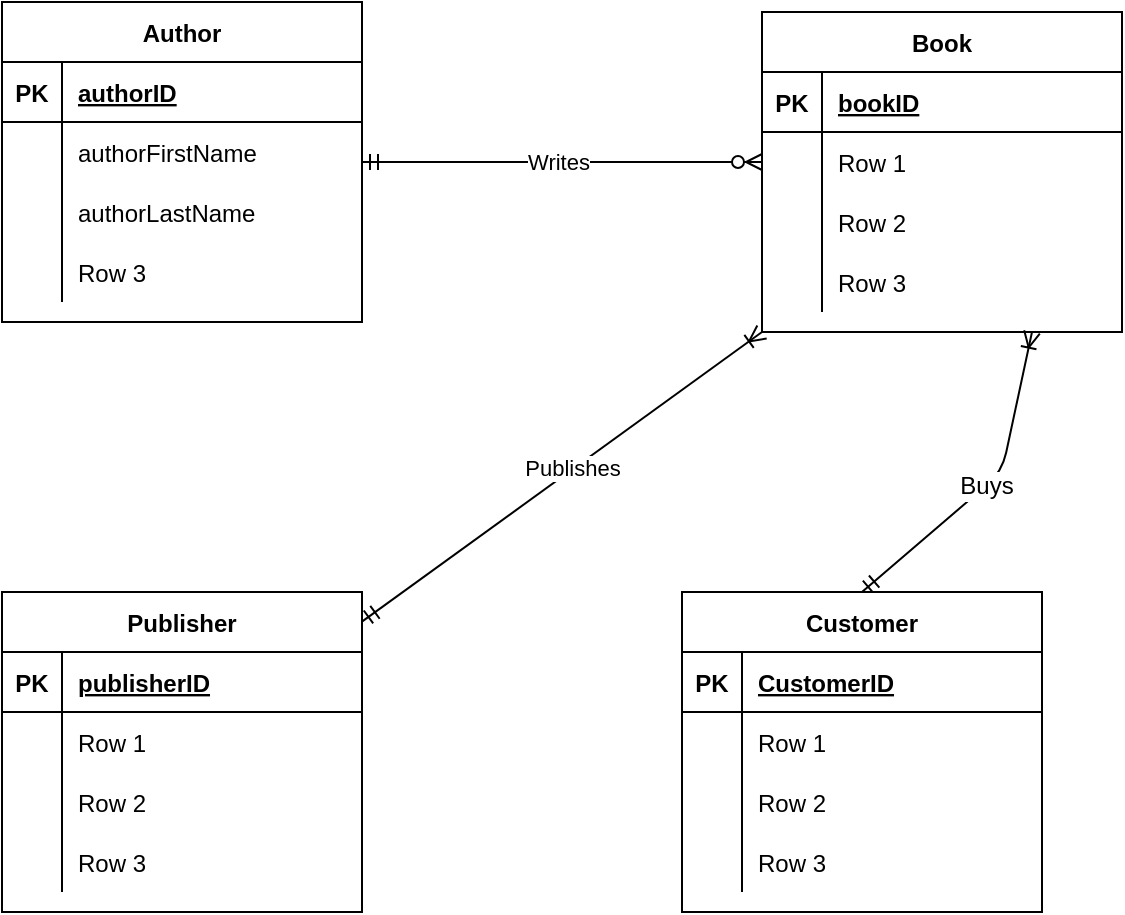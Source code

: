 <mxfile version="13.6.9" type="github">
  <diagram id="lp7pzZUwaLm7XAebwCLD" name="Page-1">
    <mxGraphModel dx="745" dy="654" grid="1" gridSize="10" guides="1" tooltips="1" connect="1" arrows="1" fold="1" page="1" pageScale="1" pageWidth="850" pageHeight="1100" math="0" shadow="0">
      <root>
        <mxCell id="0" />
        <mxCell id="1" parent="0" />
        <mxCell id="WMdSiYsk_7yJCBq60dbt-70" value="" style="edgeStyle=entityRelationEdgeStyle;fontSize=12;html=1;endArrow=ERzeroToMany;endFill=1;exitX=1;exitY=0.5;exitDx=0;exitDy=0;entryX=0;entryY=0.5;entryDx=0;entryDy=0;startArrow=ERmandOne;startFill=0;" edge="1" parent="1" source="WMdSiYsk_7yJCBq60dbt-1" target="WMdSiYsk_7yJCBq60dbt-35">
          <mxGeometry width="100" height="100" relative="1" as="geometry">
            <mxPoint x="370" y="400" as="sourcePoint" />
            <mxPoint x="480" y="400" as="targetPoint" />
          </mxGeometry>
        </mxCell>
        <mxCell id="WMdSiYsk_7yJCBq60dbt-76" value="Writes" style="edgeLabel;html=1;align=center;verticalAlign=middle;resizable=0;points=[];" vertex="1" connectable="0" parent="WMdSiYsk_7yJCBq60dbt-70">
          <mxGeometry x="-0.027" relative="1" as="geometry">
            <mxPoint as="offset" />
          </mxGeometry>
        </mxCell>
        <mxCell id="WMdSiYsk_7yJCBq60dbt-1" value="Author" style="shape=table;startSize=30;container=1;collapsible=1;childLayout=tableLayout;fixedRows=1;rowLines=0;fontStyle=1;align=center;resizeLast=1;" vertex="1" parent="1">
          <mxGeometry x="140" y="335" width="180" height="160" as="geometry" />
        </mxCell>
        <mxCell id="WMdSiYsk_7yJCBq60dbt-2" value="" style="shape=partialRectangle;collapsible=0;dropTarget=0;pointerEvents=0;fillColor=none;top=0;left=0;bottom=1;right=0;points=[[0,0.5],[1,0.5]];portConstraint=eastwest;" vertex="1" parent="WMdSiYsk_7yJCBq60dbt-1">
          <mxGeometry y="30" width="180" height="30" as="geometry" />
        </mxCell>
        <mxCell id="WMdSiYsk_7yJCBq60dbt-3" value="PK" style="shape=partialRectangle;connectable=0;fillColor=none;top=0;left=0;bottom=0;right=0;fontStyle=1;overflow=hidden;" vertex="1" parent="WMdSiYsk_7yJCBq60dbt-2">
          <mxGeometry width="30" height="30" as="geometry" />
        </mxCell>
        <mxCell id="WMdSiYsk_7yJCBq60dbt-4" value="authorID" style="shape=partialRectangle;connectable=0;fillColor=none;top=0;left=0;bottom=0;right=0;align=left;spacingLeft=6;fontStyle=5;overflow=hidden;" vertex="1" parent="WMdSiYsk_7yJCBq60dbt-2">
          <mxGeometry x="30" width="150" height="30" as="geometry" />
        </mxCell>
        <mxCell id="WMdSiYsk_7yJCBq60dbt-5" value="" style="shape=partialRectangle;collapsible=0;dropTarget=0;pointerEvents=0;fillColor=none;top=0;left=0;bottom=0;right=0;points=[[0,0.5],[1,0.5]];portConstraint=eastwest;" vertex="1" parent="WMdSiYsk_7yJCBq60dbt-1">
          <mxGeometry y="60" width="180" height="30" as="geometry" />
        </mxCell>
        <mxCell id="WMdSiYsk_7yJCBq60dbt-6" value="" style="shape=partialRectangle;connectable=0;fillColor=none;top=0;left=0;bottom=0;right=0;editable=1;overflow=hidden;" vertex="1" parent="WMdSiYsk_7yJCBq60dbt-5">
          <mxGeometry width="30" height="30" as="geometry" />
        </mxCell>
        <mxCell id="WMdSiYsk_7yJCBq60dbt-7" value="authorFirstName" style="shape=partialRectangle;connectable=0;fillColor=none;top=0;left=0;bottom=0;right=0;align=left;spacingLeft=6;overflow=hidden;" vertex="1" parent="WMdSiYsk_7yJCBq60dbt-5">
          <mxGeometry x="30" width="150" height="30" as="geometry" />
        </mxCell>
        <mxCell id="WMdSiYsk_7yJCBq60dbt-8" value="" style="shape=partialRectangle;collapsible=0;dropTarget=0;pointerEvents=0;fillColor=none;top=0;left=0;bottom=0;right=0;points=[[0,0.5],[1,0.5]];portConstraint=eastwest;" vertex="1" parent="WMdSiYsk_7yJCBq60dbt-1">
          <mxGeometry y="90" width="180" height="30" as="geometry" />
        </mxCell>
        <mxCell id="WMdSiYsk_7yJCBq60dbt-9" value="" style="shape=partialRectangle;connectable=0;fillColor=none;top=0;left=0;bottom=0;right=0;editable=1;overflow=hidden;" vertex="1" parent="WMdSiYsk_7yJCBq60dbt-8">
          <mxGeometry width="30" height="30" as="geometry" />
        </mxCell>
        <mxCell id="WMdSiYsk_7yJCBq60dbt-10" value="authorLastName" style="shape=partialRectangle;connectable=0;fillColor=none;top=0;left=0;bottom=0;right=0;align=left;spacingLeft=6;overflow=hidden;" vertex="1" parent="WMdSiYsk_7yJCBq60dbt-8">
          <mxGeometry x="30" width="150" height="30" as="geometry" />
        </mxCell>
        <mxCell id="WMdSiYsk_7yJCBq60dbt-11" value="" style="shape=partialRectangle;collapsible=0;dropTarget=0;pointerEvents=0;fillColor=none;top=0;left=0;bottom=0;right=0;points=[[0,0.5],[1,0.5]];portConstraint=eastwest;" vertex="1" parent="WMdSiYsk_7yJCBq60dbt-1">
          <mxGeometry y="120" width="180" height="30" as="geometry" />
        </mxCell>
        <mxCell id="WMdSiYsk_7yJCBq60dbt-12" value="" style="shape=partialRectangle;connectable=0;fillColor=none;top=0;left=0;bottom=0;right=0;editable=1;overflow=hidden;" vertex="1" parent="WMdSiYsk_7yJCBq60dbt-11">
          <mxGeometry width="30" height="30" as="geometry" />
        </mxCell>
        <mxCell id="WMdSiYsk_7yJCBq60dbt-13" value="Row 3" style="shape=partialRectangle;connectable=0;fillColor=none;top=0;left=0;bottom=0;right=0;align=left;spacingLeft=6;overflow=hidden;" vertex="1" parent="WMdSiYsk_7yJCBq60dbt-11">
          <mxGeometry x="30" width="150" height="30" as="geometry" />
        </mxCell>
        <mxCell id="WMdSiYsk_7yJCBq60dbt-44" value="Publisher" style="shape=table;startSize=30;container=1;collapsible=1;childLayout=tableLayout;fixedRows=1;rowLines=0;fontStyle=1;align=center;resizeLast=1;" vertex="1" parent="1">
          <mxGeometry x="140" y="630" width="180" height="160" as="geometry" />
        </mxCell>
        <mxCell id="WMdSiYsk_7yJCBq60dbt-45" value="" style="shape=partialRectangle;collapsible=0;dropTarget=0;pointerEvents=0;fillColor=none;top=0;left=0;bottom=1;right=0;points=[[0,0.5],[1,0.5]];portConstraint=eastwest;" vertex="1" parent="WMdSiYsk_7yJCBq60dbt-44">
          <mxGeometry y="30" width="180" height="30" as="geometry" />
        </mxCell>
        <mxCell id="WMdSiYsk_7yJCBq60dbt-46" value="PK" style="shape=partialRectangle;connectable=0;fillColor=none;top=0;left=0;bottom=0;right=0;fontStyle=1;overflow=hidden;" vertex="1" parent="WMdSiYsk_7yJCBq60dbt-45">
          <mxGeometry width="30" height="30" as="geometry" />
        </mxCell>
        <mxCell id="WMdSiYsk_7yJCBq60dbt-47" value="publisherID" style="shape=partialRectangle;connectable=0;fillColor=none;top=0;left=0;bottom=0;right=0;align=left;spacingLeft=6;fontStyle=5;overflow=hidden;" vertex="1" parent="WMdSiYsk_7yJCBq60dbt-45">
          <mxGeometry x="30" width="150" height="30" as="geometry" />
        </mxCell>
        <mxCell id="WMdSiYsk_7yJCBq60dbt-48" value="" style="shape=partialRectangle;collapsible=0;dropTarget=0;pointerEvents=0;fillColor=none;top=0;left=0;bottom=0;right=0;points=[[0,0.5],[1,0.5]];portConstraint=eastwest;" vertex="1" parent="WMdSiYsk_7yJCBq60dbt-44">
          <mxGeometry y="60" width="180" height="30" as="geometry" />
        </mxCell>
        <mxCell id="WMdSiYsk_7yJCBq60dbt-49" value="" style="shape=partialRectangle;connectable=0;fillColor=none;top=0;left=0;bottom=0;right=0;editable=1;overflow=hidden;" vertex="1" parent="WMdSiYsk_7yJCBq60dbt-48">
          <mxGeometry width="30" height="30" as="geometry" />
        </mxCell>
        <mxCell id="WMdSiYsk_7yJCBq60dbt-50" value="Row 1" style="shape=partialRectangle;connectable=0;fillColor=none;top=0;left=0;bottom=0;right=0;align=left;spacingLeft=6;overflow=hidden;" vertex="1" parent="WMdSiYsk_7yJCBq60dbt-48">
          <mxGeometry x="30" width="150" height="30" as="geometry" />
        </mxCell>
        <mxCell id="WMdSiYsk_7yJCBq60dbt-51" value="" style="shape=partialRectangle;collapsible=0;dropTarget=0;pointerEvents=0;fillColor=none;top=0;left=0;bottom=0;right=0;points=[[0,0.5],[1,0.5]];portConstraint=eastwest;" vertex="1" parent="WMdSiYsk_7yJCBq60dbt-44">
          <mxGeometry y="90" width="180" height="30" as="geometry" />
        </mxCell>
        <mxCell id="WMdSiYsk_7yJCBq60dbt-52" value="" style="shape=partialRectangle;connectable=0;fillColor=none;top=0;left=0;bottom=0;right=0;editable=1;overflow=hidden;" vertex="1" parent="WMdSiYsk_7yJCBq60dbt-51">
          <mxGeometry width="30" height="30" as="geometry" />
        </mxCell>
        <mxCell id="WMdSiYsk_7yJCBq60dbt-53" value="Row 2" style="shape=partialRectangle;connectable=0;fillColor=none;top=0;left=0;bottom=0;right=0;align=left;spacingLeft=6;overflow=hidden;" vertex="1" parent="WMdSiYsk_7yJCBq60dbt-51">
          <mxGeometry x="30" width="150" height="30" as="geometry" />
        </mxCell>
        <mxCell id="WMdSiYsk_7yJCBq60dbt-54" value="" style="shape=partialRectangle;collapsible=0;dropTarget=0;pointerEvents=0;fillColor=none;top=0;left=0;bottom=0;right=0;points=[[0,0.5],[1,0.5]];portConstraint=eastwest;" vertex="1" parent="WMdSiYsk_7yJCBq60dbt-44">
          <mxGeometry y="120" width="180" height="30" as="geometry" />
        </mxCell>
        <mxCell id="WMdSiYsk_7yJCBq60dbt-55" value="" style="shape=partialRectangle;connectable=0;fillColor=none;top=0;left=0;bottom=0;right=0;editable=1;overflow=hidden;" vertex="1" parent="WMdSiYsk_7yJCBq60dbt-54">
          <mxGeometry width="30" height="30" as="geometry" />
        </mxCell>
        <mxCell id="WMdSiYsk_7yJCBq60dbt-56" value="Row 3" style="shape=partialRectangle;connectable=0;fillColor=none;top=0;left=0;bottom=0;right=0;align=left;spacingLeft=6;overflow=hidden;" vertex="1" parent="WMdSiYsk_7yJCBq60dbt-54">
          <mxGeometry x="30" width="150" height="30" as="geometry" />
        </mxCell>
        <mxCell id="WMdSiYsk_7yJCBq60dbt-74" value="" style="fontSize=12;html=1;endArrow=ERoneToMany;entryX=0;entryY=1;entryDx=0;entryDy=0;startArrow=ERmandOne;startFill=0;" edge="1" parent="1" source="WMdSiYsk_7yJCBq60dbt-44" target="WMdSiYsk_7yJCBq60dbt-31">
          <mxGeometry width="100" height="100" relative="1" as="geometry">
            <mxPoint x="250" y="590" as="sourcePoint" />
            <mxPoint x="490" y="480" as="targetPoint" />
          </mxGeometry>
        </mxCell>
        <mxCell id="WMdSiYsk_7yJCBq60dbt-77" value="Publishes" style="edgeLabel;html=1;align=center;verticalAlign=middle;resizable=0;points=[];" vertex="1" connectable="0" parent="WMdSiYsk_7yJCBq60dbt-74">
          <mxGeometry x="0.047" y="1" relative="1" as="geometry">
            <mxPoint as="offset" />
          </mxGeometry>
        </mxCell>
        <mxCell id="WMdSiYsk_7yJCBq60dbt-75" value="Buys" style="fontSize=12;html=1;endArrow=ERoneToMany;exitX=0.5;exitY=0;exitDx=0;exitDy=0;entryX=0.75;entryY=1;entryDx=0;entryDy=0;startArrow=ERmandOne;startFill=0;" edge="1" parent="1" source="WMdSiYsk_7yJCBq60dbt-57" target="WMdSiYsk_7yJCBq60dbt-31">
          <mxGeometry width="100" height="100" relative="1" as="geometry">
            <mxPoint x="390" y="700" as="sourcePoint" />
            <mxPoint x="490" y="600" as="targetPoint" />
            <Array as="points">
              <mxPoint x="640" y="570" />
            </Array>
          </mxGeometry>
        </mxCell>
        <mxCell id="WMdSiYsk_7yJCBq60dbt-57" value="Customer" style="shape=table;startSize=30;container=1;collapsible=1;childLayout=tableLayout;fixedRows=1;rowLines=0;fontStyle=1;align=center;resizeLast=1;" vertex="1" parent="1">
          <mxGeometry x="480" y="630" width="180" height="160" as="geometry" />
        </mxCell>
        <mxCell id="WMdSiYsk_7yJCBq60dbt-58" value="" style="shape=partialRectangle;collapsible=0;dropTarget=0;pointerEvents=0;fillColor=none;top=0;left=0;bottom=1;right=0;points=[[0,0.5],[1,0.5]];portConstraint=eastwest;" vertex="1" parent="WMdSiYsk_7yJCBq60dbt-57">
          <mxGeometry y="30" width="180" height="30" as="geometry" />
        </mxCell>
        <mxCell id="WMdSiYsk_7yJCBq60dbt-59" value="PK" style="shape=partialRectangle;connectable=0;fillColor=none;top=0;left=0;bottom=0;right=0;fontStyle=1;overflow=hidden;" vertex="1" parent="WMdSiYsk_7yJCBq60dbt-58">
          <mxGeometry width="30" height="30" as="geometry" />
        </mxCell>
        <mxCell id="WMdSiYsk_7yJCBq60dbt-60" value="CustomerID" style="shape=partialRectangle;connectable=0;fillColor=none;top=0;left=0;bottom=0;right=0;align=left;spacingLeft=6;fontStyle=5;overflow=hidden;" vertex="1" parent="WMdSiYsk_7yJCBq60dbt-58">
          <mxGeometry x="30" width="150" height="30" as="geometry" />
        </mxCell>
        <mxCell id="WMdSiYsk_7yJCBq60dbt-61" value="" style="shape=partialRectangle;collapsible=0;dropTarget=0;pointerEvents=0;fillColor=none;top=0;left=0;bottom=0;right=0;points=[[0,0.5],[1,0.5]];portConstraint=eastwest;" vertex="1" parent="WMdSiYsk_7yJCBq60dbt-57">
          <mxGeometry y="60" width="180" height="30" as="geometry" />
        </mxCell>
        <mxCell id="WMdSiYsk_7yJCBq60dbt-62" value="" style="shape=partialRectangle;connectable=0;fillColor=none;top=0;left=0;bottom=0;right=0;editable=1;overflow=hidden;" vertex="1" parent="WMdSiYsk_7yJCBq60dbt-61">
          <mxGeometry width="30" height="30" as="geometry" />
        </mxCell>
        <mxCell id="WMdSiYsk_7yJCBq60dbt-63" value="Row 1" style="shape=partialRectangle;connectable=0;fillColor=none;top=0;left=0;bottom=0;right=0;align=left;spacingLeft=6;overflow=hidden;" vertex="1" parent="WMdSiYsk_7yJCBq60dbt-61">
          <mxGeometry x="30" width="150" height="30" as="geometry" />
        </mxCell>
        <mxCell id="WMdSiYsk_7yJCBq60dbt-64" value="" style="shape=partialRectangle;collapsible=0;dropTarget=0;pointerEvents=0;fillColor=none;top=0;left=0;bottom=0;right=0;points=[[0,0.5],[1,0.5]];portConstraint=eastwest;" vertex="1" parent="WMdSiYsk_7yJCBq60dbt-57">
          <mxGeometry y="90" width="180" height="30" as="geometry" />
        </mxCell>
        <mxCell id="WMdSiYsk_7yJCBq60dbt-65" value="" style="shape=partialRectangle;connectable=0;fillColor=none;top=0;left=0;bottom=0;right=0;editable=1;overflow=hidden;" vertex="1" parent="WMdSiYsk_7yJCBq60dbt-64">
          <mxGeometry width="30" height="30" as="geometry" />
        </mxCell>
        <mxCell id="WMdSiYsk_7yJCBq60dbt-66" value="Row 2" style="shape=partialRectangle;connectable=0;fillColor=none;top=0;left=0;bottom=0;right=0;align=left;spacingLeft=6;overflow=hidden;" vertex="1" parent="WMdSiYsk_7yJCBq60dbt-64">
          <mxGeometry x="30" width="150" height="30" as="geometry" />
        </mxCell>
        <mxCell id="WMdSiYsk_7yJCBq60dbt-67" value="" style="shape=partialRectangle;collapsible=0;dropTarget=0;pointerEvents=0;fillColor=none;top=0;left=0;bottom=0;right=0;points=[[0,0.5],[1,0.5]];portConstraint=eastwest;" vertex="1" parent="WMdSiYsk_7yJCBq60dbt-57">
          <mxGeometry y="120" width="180" height="30" as="geometry" />
        </mxCell>
        <mxCell id="WMdSiYsk_7yJCBq60dbt-68" value="" style="shape=partialRectangle;connectable=0;fillColor=none;top=0;left=0;bottom=0;right=0;editable=1;overflow=hidden;" vertex="1" parent="WMdSiYsk_7yJCBq60dbt-67">
          <mxGeometry width="30" height="30" as="geometry" />
        </mxCell>
        <mxCell id="WMdSiYsk_7yJCBq60dbt-69" value="Row 3" style="shape=partialRectangle;connectable=0;fillColor=none;top=0;left=0;bottom=0;right=0;align=left;spacingLeft=6;overflow=hidden;" vertex="1" parent="WMdSiYsk_7yJCBq60dbt-67">
          <mxGeometry x="30" width="150" height="30" as="geometry" />
        </mxCell>
        <mxCell id="WMdSiYsk_7yJCBq60dbt-31" value="Book" style="shape=table;startSize=30;container=1;collapsible=1;childLayout=tableLayout;fixedRows=1;rowLines=0;fontStyle=1;align=center;resizeLast=1;" vertex="1" parent="1">
          <mxGeometry x="520" y="340" width="180" height="160" as="geometry" />
        </mxCell>
        <mxCell id="WMdSiYsk_7yJCBq60dbt-32" value="" style="shape=partialRectangle;collapsible=0;dropTarget=0;pointerEvents=0;fillColor=none;top=0;left=0;bottom=1;right=0;points=[[0,0.5],[1,0.5]];portConstraint=eastwest;" vertex="1" parent="WMdSiYsk_7yJCBq60dbt-31">
          <mxGeometry y="30" width="180" height="30" as="geometry" />
        </mxCell>
        <mxCell id="WMdSiYsk_7yJCBq60dbt-33" value="PK" style="shape=partialRectangle;connectable=0;fillColor=none;top=0;left=0;bottom=0;right=0;fontStyle=1;overflow=hidden;" vertex="1" parent="WMdSiYsk_7yJCBq60dbt-32">
          <mxGeometry width="30" height="30" as="geometry" />
        </mxCell>
        <mxCell id="WMdSiYsk_7yJCBq60dbt-34" value="bookID" style="shape=partialRectangle;connectable=0;fillColor=none;top=0;left=0;bottom=0;right=0;align=left;spacingLeft=6;fontStyle=5;overflow=hidden;" vertex="1" parent="WMdSiYsk_7yJCBq60dbt-32">
          <mxGeometry x="30" width="150" height="30" as="geometry" />
        </mxCell>
        <mxCell id="WMdSiYsk_7yJCBq60dbt-35" value="" style="shape=partialRectangle;collapsible=0;dropTarget=0;pointerEvents=0;fillColor=none;top=0;left=0;bottom=0;right=0;points=[[0,0.5],[1,0.5]];portConstraint=eastwest;" vertex="1" parent="WMdSiYsk_7yJCBq60dbt-31">
          <mxGeometry y="60" width="180" height="30" as="geometry" />
        </mxCell>
        <mxCell id="WMdSiYsk_7yJCBq60dbt-36" value="" style="shape=partialRectangle;connectable=0;fillColor=none;top=0;left=0;bottom=0;right=0;editable=1;overflow=hidden;" vertex="1" parent="WMdSiYsk_7yJCBq60dbt-35">
          <mxGeometry width="30" height="30" as="geometry" />
        </mxCell>
        <mxCell id="WMdSiYsk_7yJCBq60dbt-37" value="Row 1" style="shape=partialRectangle;connectable=0;fillColor=none;top=0;left=0;bottom=0;right=0;align=left;spacingLeft=6;overflow=hidden;" vertex="1" parent="WMdSiYsk_7yJCBq60dbt-35">
          <mxGeometry x="30" width="150" height="30" as="geometry" />
        </mxCell>
        <mxCell id="WMdSiYsk_7yJCBq60dbt-38" value="" style="shape=partialRectangle;collapsible=0;dropTarget=0;pointerEvents=0;fillColor=none;top=0;left=0;bottom=0;right=0;points=[[0,0.5],[1,0.5]];portConstraint=eastwest;" vertex="1" parent="WMdSiYsk_7yJCBq60dbt-31">
          <mxGeometry y="90" width="180" height="30" as="geometry" />
        </mxCell>
        <mxCell id="WMdSiYsk_7yJCBq60dbt-39" value="" style="shape=partialRectangle;connectable=0;fillColor=none;top=0;left=0;bottom=0;right=0;editable=1;overflow=hidden;" vertex="1" parent="WMdSiYsk_7yJCBq60dbt-38">
          <mxGeometry width="30" height="30" as="geometry" />
        </mxCell>
        <mxCell id="WMdSiYsk_7yJCBq60dbt-40" value="Row 2" style="shape=partialRectangle;connectable=0;fillColor=none;top=0;left=0;bottom=0;right=0;align=left;spacingLeft=6;overflow=hidden;" vertex="1" parent="WMdSiYsk_7yJCBq60dbt-38">
          <mxGeometry x="30" width="150" height="30" as="geometry" />
        </mxCell>
        <mxCell id="WMdSiYsk_7yJCBq60dbt-41" value="" style="shape=partialRectangle;collapsible=0;dropTarget=0;pointerEvents=0;fillColor=none;top=0;left=0;bottom=0;right=0;points=[[0,0.5],[1,0.5]];portConstraint=eastwest;" vertex="1" parent="WMdSiYsk_7yJCBq60dbt-31">
          <mxGeometry y="120" width="180" height="30" as="geometry" />
        </mxCell>
        <mxCell id="WMdSiYsk_7yJCBq60dbt-42" value="" style="shape=partialRectangle;connectable=0;fillColor=none;top=0;left=0;bottom=0;right=0;editable=1;overflow=hidden;" vertex="1" parent="WMdSiYsk_7yJCBq60dbt-41">
          <mxGeometry width="30" height="30" as="geometry" />
        </mxCell>
        <mxCell id="WMdSiYsk_7yJCBq60dbt-43" value="Row 3" style="shape=partialRectangle;connectable=0;fillColor=none;top=0;left=0;bottom=0;right=0;align=left;spacingLeft=6;overflow=hidden;" vertex="1" parent="WMdSiYsk_7yJCBq60dbt-41">
          <mxGeometry x="30" width="150" height="30" as="geometry" />
        </mxCell>
      </root>
    </mxGraphModel>
  </diagram>
</mxfile>

